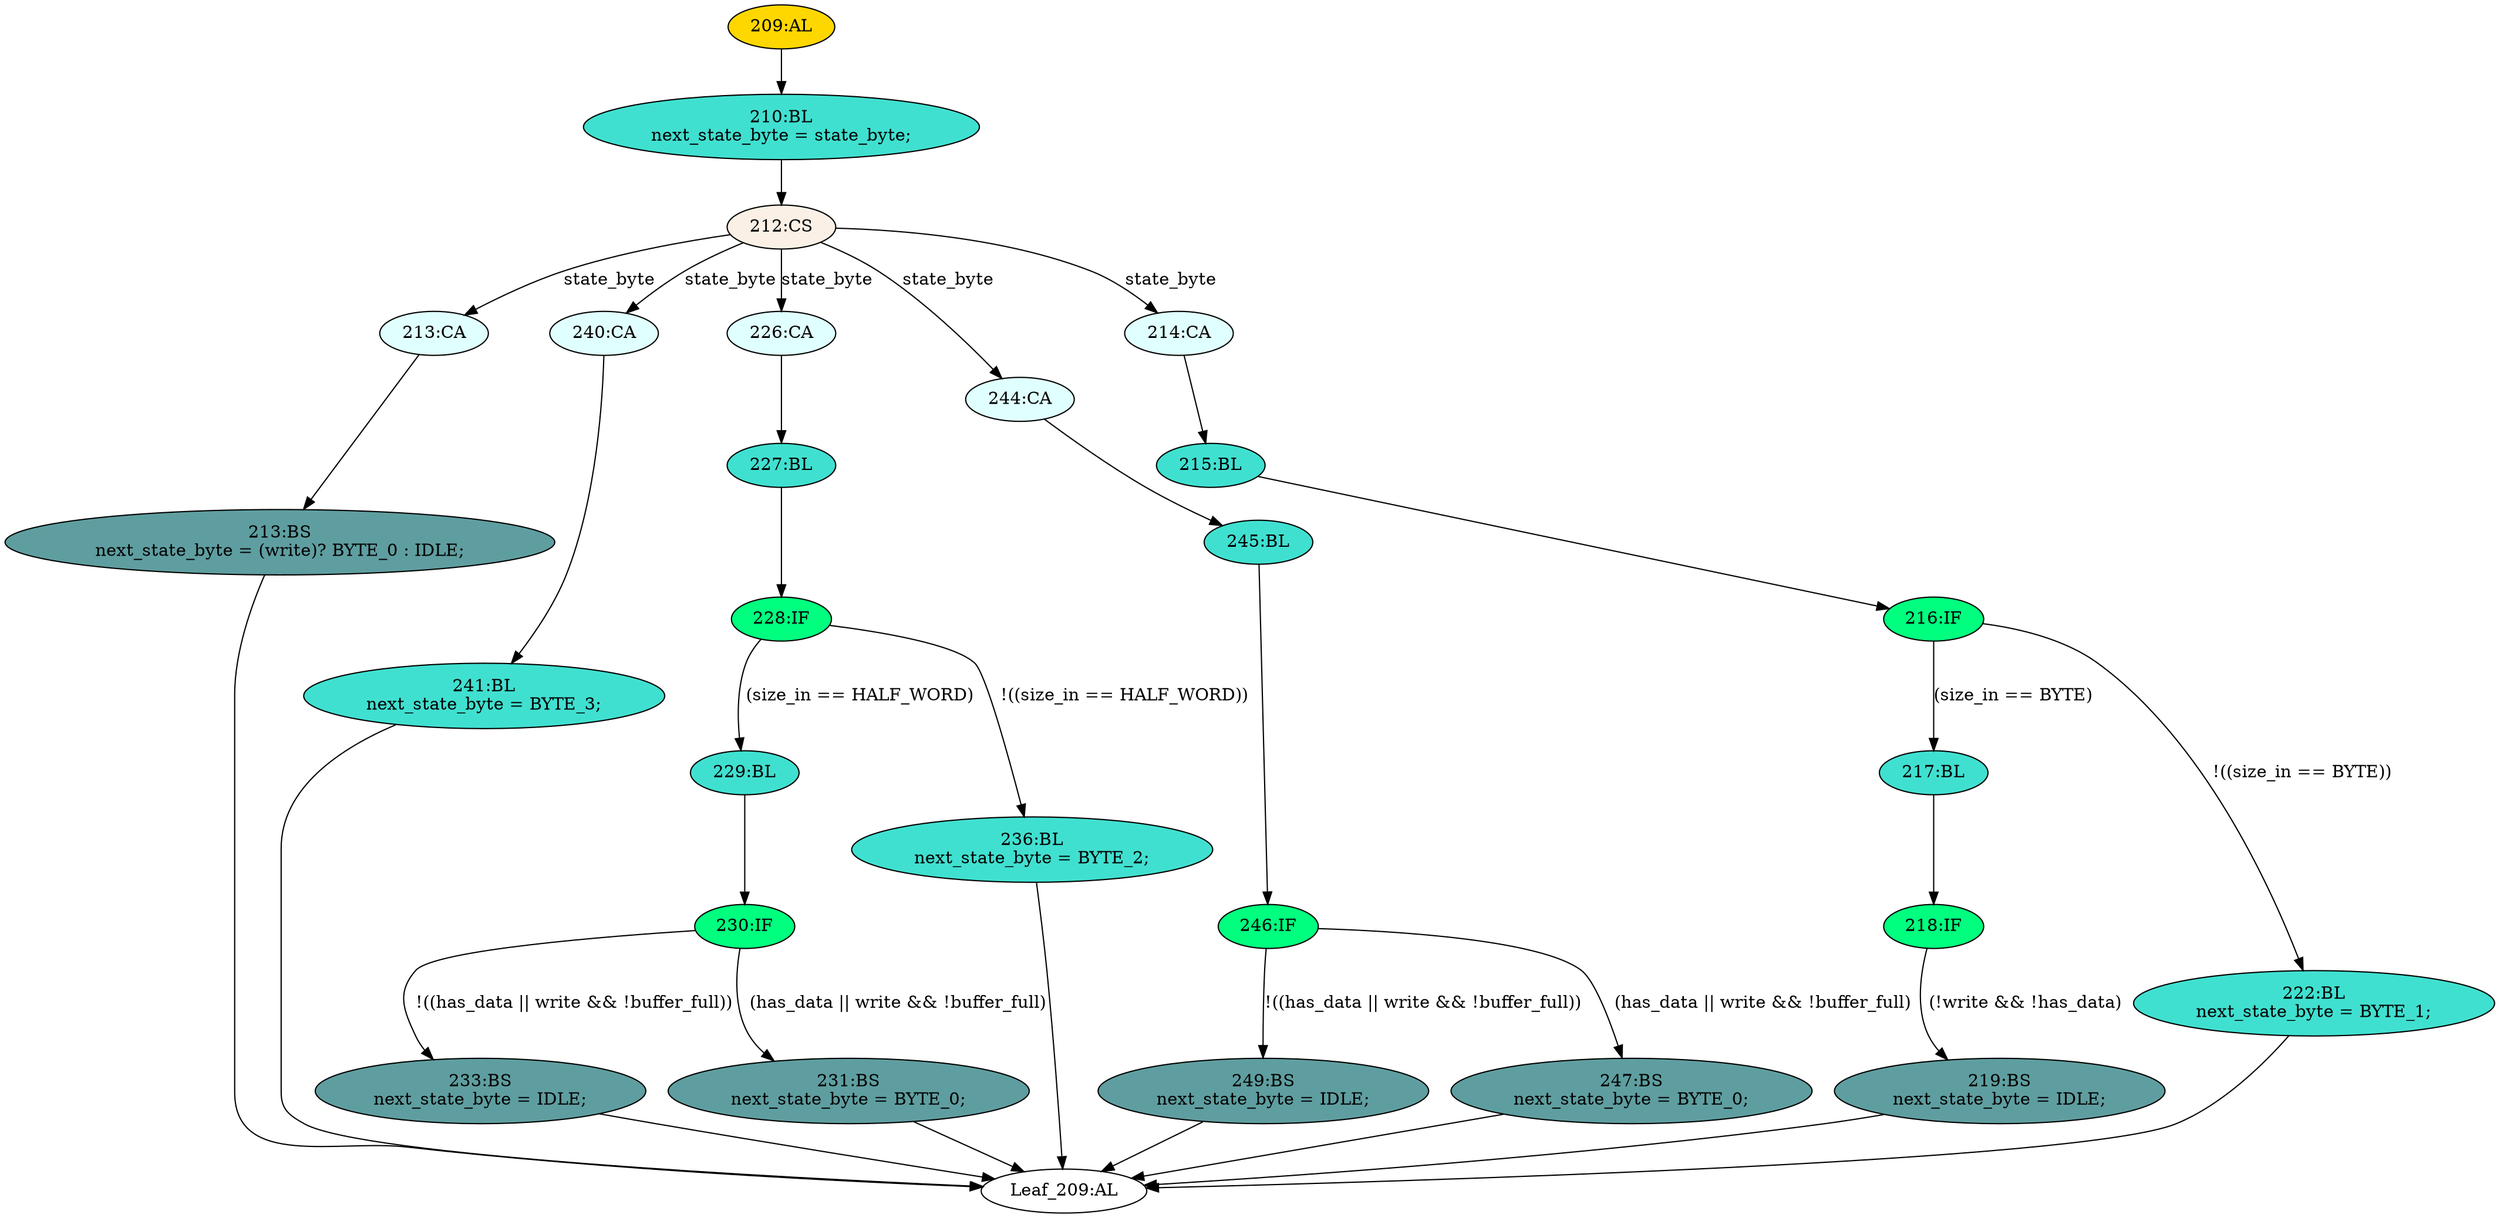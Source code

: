 strict digraph "" {
	node [label="\N"];
	"215:BL"	 [ast="<pyverilog.vparser.ast.Block object at 0x7fcd1837b990>",
		fillcolor=turquoise,
		label="215:BL",
		statements="[]",
		style=filled,
		typ=Block];
	"216:IF"	 [ast="<pyverilog.vparser.ast.IfStatement object at 0x7fcd1837b9d0>",
		fillcolor=springgreen,
		label="216:IF",
		statements="[]",
		style=filled,
		typ=IfStatement];
	"215:BL" -> "216:IF"	 [cond="[]",
		lineno=None];
	"Leaf_209:AL"	 [def_var="['next_state_byte']",
		label="Leaf_209:AL"];
	"218:IF"	 [ast="<pyverilog.vparser.ast.IfStatement object at 0x7fcd1837bc90>",
		fillcolor=springgreen,
		label="218:IF",
		statements="[]",
		style=filled,
		typ=IfStatement];
	"219:BS"	 [ast="<pyverilog.vparser.ast.BlockingSubstitution object at 0x7fcd1837bcd0>",
		fillcolor=cadetblue,
		label="219:BS
next_state_byte = IDLE;",
		statements="[<pyverilog.vparser.ast.BlockingSubstitution object at 0x7fcd1837bcd0>]",
		style=filled,
		typ=BlockingSubstitution];
	"218:IF" -> "219:BS"	 [cond="['write', 'has_data']",
		label="(!write && !has_data)",
		lineno=218];
	"219:BS" -> "Leaf_209:AL"	 [cond="[]",
		lineno=None];
	"249:BS"	 [ast="<pyverilog.vparser.ast.BlockingSubstitution object at 0x7fcd18309450>",
		fillcolor=cadetblue,
		label="249:BS
next_state_byte = IDLE;",
		statements="[<pyverilog.vparser.ast.BlockingSubstitution object at 0x7fcd18309450>]",
		style=filled,
		typ=BlockingSubstitution];
	"249:BS" -> "Leaf_209:AL"	 [cond="[]",
		lineno=None];
	"217:BL"	 [ast="<pyverilog.vparser.ast.Block object at 0x7fcd1837bc50>",
		fillcolor=turquoise,
		label="217:BL",
		statements="[]",
		style=filled,
		typ=Block];
	"217:BL" -> "218:IF"	 [cond="[]",
		lineno=None];
	"245:BL"	 [ast="<pyverilog.vparser.ast.Block object at 0x7fcd183093d0>",
		fillcolor=turquoise,
		label="245:BL",
		statements="[]",
		style=filled,
		typ=Block];
	"246:IF"	 [ast="<pyverilog.vparser.ast.IfStatement object at 0x7fcd18309410>",
		fillcolor=springgreen,
		label="246:IF",
		statements="[]",
		style=filled,
		typ=IfStatement];
	"245:BL" -> "246:IF"	 [cond="[]",
		lineno=None];
	"222:BL"	 [ast="<pyverilog.vparser.ast.Block object at 0x7fcd1837ba10>",
		fillcolor=turquoise,
		label="222:BL
next_state_byte = BYTE_1;",
		statements="[<pyverilog.vparser.ast.BlockingSubstitution object at 0x7fcd1837ba50>]",
		style=filled,
		typ=Block];
	"222:BL" -> "Leaf_209:AL"	 [cond="[]",
		lineno=None];
	"229:BL"	 [ast="<pyverilog.vparser.ast.Block object at 0x7fcd18300450>",
		fillcolor=turquoise,
		label="229:BL",
		statements="[]",
		style=filled,
		typ=Block];
	"230:IF"	 [ast="<pyverilog.vparser.ast.IfStatement object at 0x7fcd18300490>",
		fillcolor=springgreen,
		label="230:IF",
		statements="[]",
		style=filled,
		typ=IfStatement];
	"229:BL" -> "230:IF"	 [cond="[]",
		lineno=None];
	"210:BL"	 [ast="<pyverilog.vparser.ast.Block object at 0x7fcd18300c10>",
		fillcolor=turquoise,
		label="210:BL
next_state_byte = state_byte;",
		statements="[<pyverilog.vparser.ast.BlockingSubstitution object at 0x7fcd18300a90>]",
		style=filled,
		typ=Block];
	"212:CS"	 [ast="<pyverilog.vparser.ast.CaseStatement object at 0x7fcd18300c50>",
		fillcolor=linen,
		label="212:CS",
		statements="[]",
		style=filled,
		typ=CaseStatement];
	"210:BL" -> "212:CS"	 [cond="[]",
		lineno=None];
	"216:IF" -> "217:BL"	 [cond="['size_in', 'BYTE']",
		label="(size_in == BYTE)",
		lineno=216];
	"216:IF" -> "222:BL"	 [cond="['size_in', 'BYTE']",
		label="!((size_in == BYTE))",
		lineno=216];
	"233:BS"	 [ast="<pyverilog.vparser.ast.BlockingSubstitution object at 0x7fcd183004d0>",
		fillcolor=cadetblue,
		label="233:BS
next_state_byte = IDLE;",
		statements="[<pyverilog.vparser.ast.BlockingSubstitution object at 0x7fcd183004d0>]",
		style=filled,
		typ=BlockingSubstitution];
	"230:IF" -> "233:BS"	 [cond="['has_data', 'write', 'buffer_full']",
		label="!((has_data || write && !buffer_full))",
		lineno=230];
	"231:BS"	 [ast="<pyverilog.vparser.ast.BlockingSubstitution object at 0x7fcd18300650>",
		fillcolor=cadetblue,
		label="231:BS
next_state_byte = BYTE_0;",
		statements="[<pyverilog.vparser.ast.BlockingSubstitution object at 0x7fcd18300650>]",
		style=filled,
		typ=BlockingSubstitution];
	"230:IF" -> "231:BS"	 [cond="['has_data', 'write', 'buffer_full']",
		label="(has_data || write && !buffer_full)",
		lineno=230];
	"213:CA"	 [ast="<pyverilog.vparser.ast.Case object at 0x7fcd18300d10>",
		fillcolor=lightcyan,
		label="213:CA",
		statements="[]",
		style=filled,
		typ=Case];
	"213:BS"	 [ast="<pyverilog.vparser.ast.BlockingSubstitution object at 0x7fcd18300d90>",
		fillcolor=cadetblue,
		label="213:BS
next_state_byte = (write)? BYTE_0 : IDLE;",
		statements="[<pyverilog.vparser.ast.BlockingSubstitution object at 0x7fcd18300d90>]",
		style=filled,
		typ=BlockingSubstitution];
	"213:CA" -> "213:BS"	 [cond="[]",
		lineno=None];
	"236:BL"	 [ast="<pyverilog.vparser.ast.Block object at 0x7fcd18300210>",
		fillcolor=turquoise,
		label="236:BL
next_state_byte = BYTE_2;",
		statements="[<pyverilog.vparser.ast.BlockingSubstitution object at 0x7fcd18300250>]",
		style=filled,
		typ=Block];
	"236:BL" -> "Leaf_209:AL"	 [cond="[]",
		lineno=None];
	"209:AL"	 [ast="<pyverilog.vparser.ast.Always object at 0x7fcd18309990>",
		clk_sens=False,
		fillcolor=gold,
		label="209:AL",
		sens="['state_byte', 'write', 'IDLE', 'BYTE_1', 'BYTE_0', 'BYTE_3', 'BYTE_2']",
		statements="[]",
		style=filled,
		typ=Always,
		use_var="['size_in', 'BYTE_2', 'buffer_full', 'state_byte', 'write', 'IDLE', 'BYTE_1', 'BYTE_0', 'BYTE', 'HALF_WORD', 'BYTE_3', 'has_data']"];
	"209:AL" -> "210:BL"	 [cond="[]",
		lineno=None];
	"212:CS" -> "213:CA"	 [cond="['state_byte']",
		label=state_byte,
		lineno=212];
	"240:CA"	 [ast="<pyverilog.vparser.ast.Case object at 0x7fcd18309090>",
		fillcolor=lightcyan,
		label="240:CA",
		statements="[]",
		style=filled,
		typ=Case];
	"212:CS" -> "240:CA"	 [cond="['state_byte']",
		label=state_byte,
		lineno=212];
	"226:CA"	 [ast="<pyverilog.vparser.ast.Case object at 0x7fcd18300150>",
		fillcolor=lightcyan,
		label="226:CA",
		statements="[]",
		style=filled,
		typ=Case];
	"212:CS" -> "226:CA"	 [cond="['state_byte']",
		label=state_byte,
		lineno=212];
	"244:CA"	 [ast="<pyverilog.vparser.ast.Case object at 0x7fcd18309350>",
		fillcolor=lightcyan,
		label="244:CA",
		statements="[]",
		style=filled,
		typ=Case];
	"212:CS" -> "244:CA"	 [cond="['state_byte']",
		label=state_byte,
		lineno=212];
	"214:CA"	 [ast="<pyverilog.vparser.ast.Case object at 0x7fcd18300f90>",
		fillcolor=lightcyan,
		label="214:CA",
		statements="[]",
		style=filled,
		typ=Case];
	"212:CS" -> "214:CA"	 [cond="['state_byte']",
		label=state_byte,
		lineno=212];
	"227:BL"	 [ast="<pyverilog.vparser.ast.Block object at 0x7fcd18300190>",
		fillcolor=turquoise,
		label="227:BL",
		statements="[]",
		style=filled,
		typ=Block];
	"228:IF"	 [ast="<pyverilog.vparser.ast.IfStatement object at 0x7fcd183001d0>",
		fillcolor=springgreen,
		label="228:IF",
		statements="[]",
		style=filled,
		typ=IfStatement];
	"227:BL" -> "228:IF"	 [cond="[]",
		lineno=None];
	"246:IF" -> "249:BS"	 [cond="['has_data', 'write', 'buffer_full']",
		label="!((has_data || write && !buffer_full))",
		lineno=246];
	"247:BS"	 [ast="<pyverilog.vparser.ast.BlockingSubstitution object at 0x7fcd18309610>",
		fillcolor=cadetblue,
		label="247:BS
next_state_byte = BYTE_0;",
		statements="[<pyverilog.vparser.ast.BlockingSubstitution object at 0x7fcd18309610>]",
		style=filled,
		typ=BlockingSubstitution];
	"246:IF" -> "247:BS"	 [cond="['has_data', 'write', 'buffer_full']",
		label="(has_data || write && !buffer_full)",
		lineno=246];
	"241:BL"	 [ast="<pyverilog.vparser.ast.Block object at 0x7fcd18309110>",
		fillcolor=turquoise,
		label="241:BL
next_state_byte = BYTE_3;",
		statements="[<pyverilog.vparser.ast.BlockingSubstitution object at 0x7fcd18309150>]",
		style=filled,
		typ=Block];
	"240:CA" -> "241:BL"	 [cond="[]",
		lineno=None];
	"233:BS" -> "Leaf_209:AL"	 [cond="[]",
		lineno=None];
	"228:IF" -> "229:BL"	 [cond="['size_in', 'HALF_WORD']",
		label="(size_in == HALF_WORD)",
		lineno=228];
	"228:IF" -> "236:BL"	 [cond="['size_in', 'HALF_WORD']",
		label="!((size_in == HALF_WORD))",
		lineno=228];
	"247:BS" -> "Leaf_209:AL"	 [cond="[]",
		lineno=None];
	"226:CA" -> "227:BL"	 [cond="[]",
		lineno=None];
	"244:CA" -> "245:BL"	 [cond="[]",
		lineno=None];
	"231:BS" -> "Leaf_209:AL"	 [cond="[]",
		lineno=None];
	"241:BL" -> "Leaf_209:AL"	 [cond="[]",
		lineno=None];
	"213:BS" -> "Leaf_209:AL"	 [cond="[]",
		lineno=None];
	"214:CA" -> "215:BL"	 [cond="[]",
		lineno=None];
}
